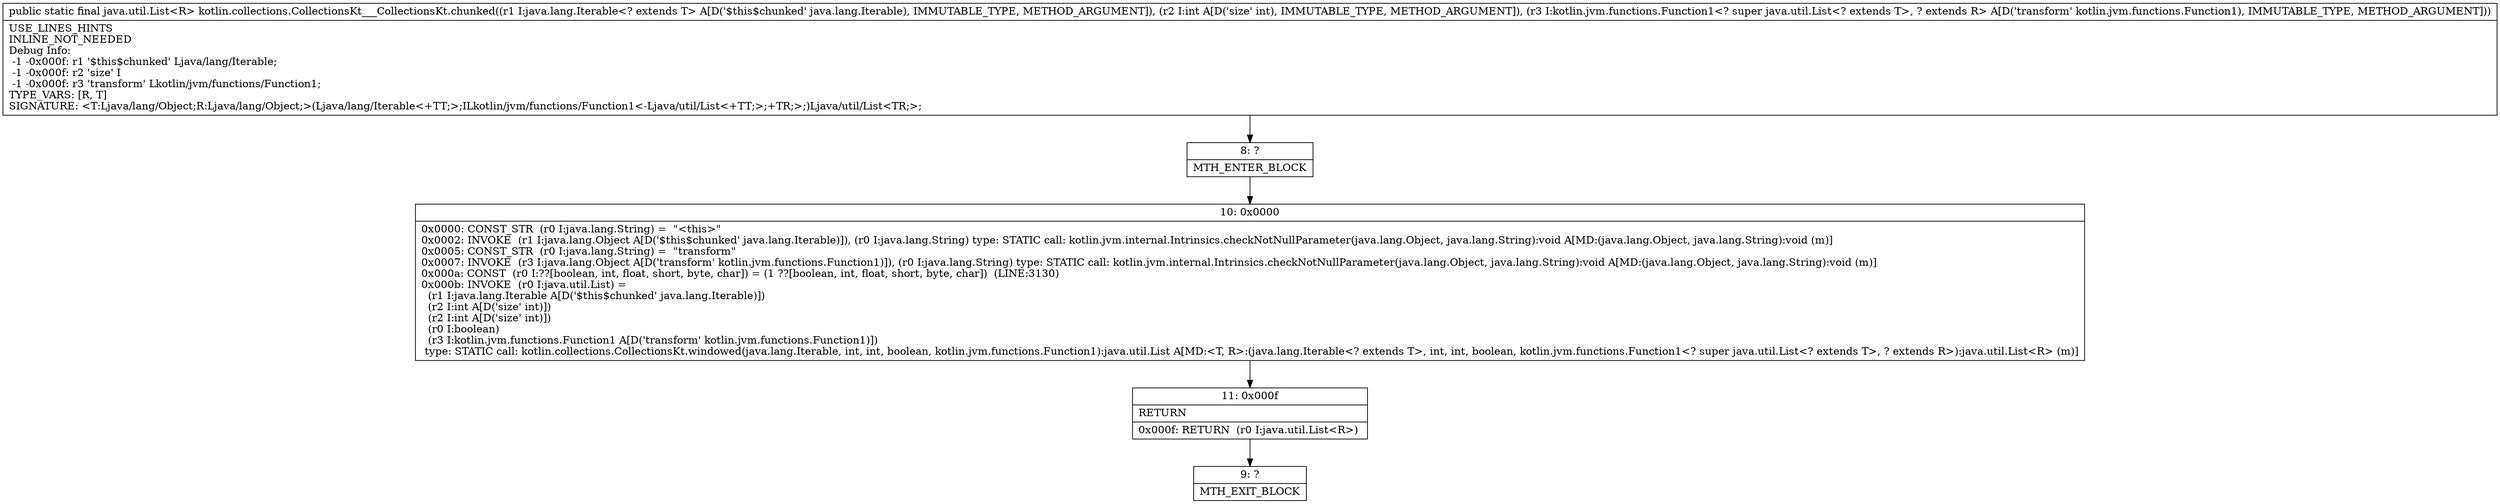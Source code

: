 digraph "CFG forkotlin.collections.CollectionsKt___CollectionsKt.chunked(Ljava\/lang\/Iterable;ILkotlin\/jvm\/functions\/Function1;)Ljava\/util\/List;" {
Node_8 [shape=record,label="{8\:\ ?|MTH_ENTER_BLOCK\l}"];
Node_10 [shape=record,label="{10\:\ 0x0000|0x0000: CONST_STR  (r0 I:java.lang.String) =  \"\<this\>\" \l0x0002: INVOKE  (r1 I:java.lang.Object A[D('$this$chunked' java.lang.Iterable)]), (r0 I:java.lang.String) type: STATIC call: kotlin.jvm.internal.Intrinsics.checkNotNullParameter(java.lang.Object, java.lang.String):void A[MD:(java.lang.Object, java.lang.String):void (m)]\l0x0005: CONST_STR  (r0 I:java.lang.String) =  \"transform\" \l0x0007: INVOKE  (r3 I:java.lang.Object A[D('transform' kotlin.jvm.functions.Function1)]), (r0 I:java.lang.String) type: STATIC call: kotlin.jvm.internal.Intrinsics.checkNotNullParameter(java.lang.Object, java.lang.String):void A[MD:(java.lang.Object, java.lang.String):void (m)]\l0x000a: CONST  (r0 I:??[boolean, int, float, short, byte, char]) = (1 ??[boolean, int, float, short, byte, char])  (LINE:3130)\l0x000b: INVOKE  (r0 I:java.util.List) = \l  (r1 I:java.lang.Iterable A[D('$this$chunked' java.lang.Iterable)])\l  (r2 I:int A[D('size' int)])\l  (r2 I:int A[D('size' int)])\l  (r0 I:boolean)\l  (r3 I:kotlin.jvm.functions.Function1 A[D('transform' kotlin.jvm.functions.Function1)])\l type: STATIC call: kotlin.collections.CollectionsKt.windowed(java.lang.Iterable, int, int, boolean, kotlin.jvm.functions.Function1):java.util.List A[MD:\<T, R\>:(java.lang.Iterable\<? extends T\>, int, int, boolean, kotlin.jvm.functions.Function1\<? super java.util.List\<? extends T\>, ? extends R\>):java.util.List\<R\> (m)]\l}"];
Node_11 [shape=record,label="{11\:\ 0x000f|RETURN\l|0x000f: RETURN  (r0 I:java.util.List\<R\>) \l}"];
Node_9 [shape=record,label="{9\:\ ?|MTH_EXIT_BLOCK\l}"];
MethodNode[shape=record,label="{public static final java.util.List\<R\> kotlin.collections.CollectionsKt___CollectionsKt.chunked((r1 I:java.lang.Iterable\<? extends T\> A[D('$this$chunked' java.lang.Iterable), IMMUTABLE_TYPE, METHOD_ARGUMENT]), (r2 I:int A[D('size' int), IMMUTABLE_TYPE, METHOD_ARGUMENT]), (r3 I:kotlin.jvm.functions.Function1\<? super java.util.List\<? extends T\>, ? extends R\> A[D('transform' kotlin.jvm.functions.Function1), IMMUTABLE_TYPE, METHOD_ARGUMENT]))  | USE_LINES_HINTS\lINLINE_NOT_NEEDED\lDebug Info:\l  \-1 \-0x000f: r1 '$this$chunked' Ljava\/lang\/Iterable;\l  \-1 \-0x000f: r2 'size' I\l  \-1 \-0x000f: r3 'transform' Lkotlin\/jvm\/functions\/Function1;\lTYPE_VARS: [R, T]\lSIGNATURE: \<T:Ljava\/lang\/Object;R:Ljava\/lang\/Object;\>(Ljava\/lang\/Iterable\<+TT;\>;ILkotlin\/jvm\/functions\/Function1\<\-Ljava\/util\/List\<+TT;\>;+TR;\>;)Ljava\/util\/List\<TR;\>;\l}"];
MethodNode -> Node_8;Node_8 -> Node_10;
Node_10 -> Node_11;
Node_11 -> Node_9;
}

